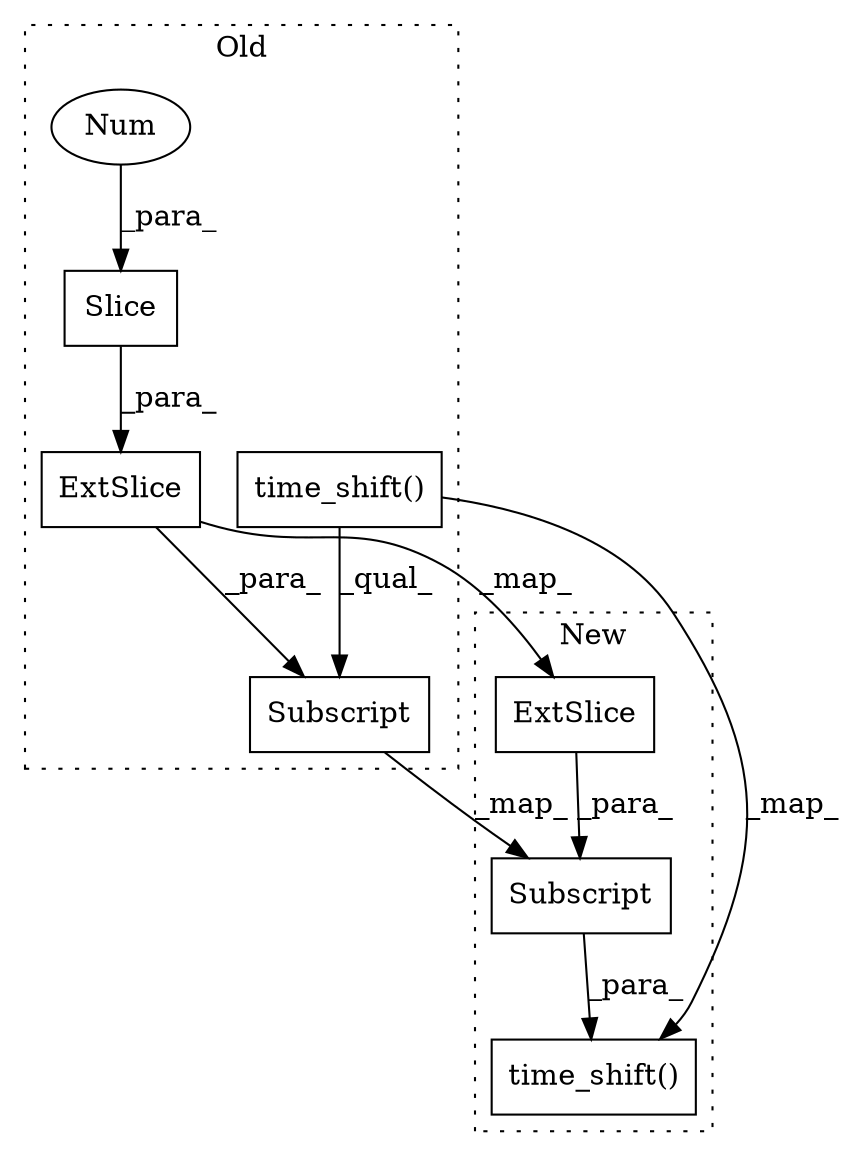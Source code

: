 digraph G {
subgraph cluster0 {
1 [label="time_shift()" a="75" s="10372,10389" l="16,1" shape="box"];
3 [label="Subscript" a="63" s="10372,0" l="33,0" shape="box"];
5 [label="Slice" a="80" s="10394" l="1" shape="box"];
6 [label="ExtSlice" a="85" s="10372" l="4" shape="box"];
8 [label="Num" a="76" s="10395" l="2" shape="ellipse"];
label = "Old";
style="dotted";
}
subgraph cluster1 {
2 [label="time_shift()" a="75" s="10380,10410" l="16,1" shape="box"];
4 [label="Subscript" a="63" s="10396,0" l="14,0" shape="box"];
7 [label="ExtSlice" a="85" s="10396" l="1" shape="box"];
label = "New";
style="dotted";
}
1 -> 3 [label="_qual_"];
1 -> 2 [label="_map_"];
3 -> 4 [label="_map_"];
4 -> 2 [label="_para_"];
5 -> 6 [label="_para_"];
6 -> 7 [label="_map_"];
6 -> 3 [label="_para_"];
7 -> 4 [label="_para_"];
8 -> 5 [label="_para_"];
}